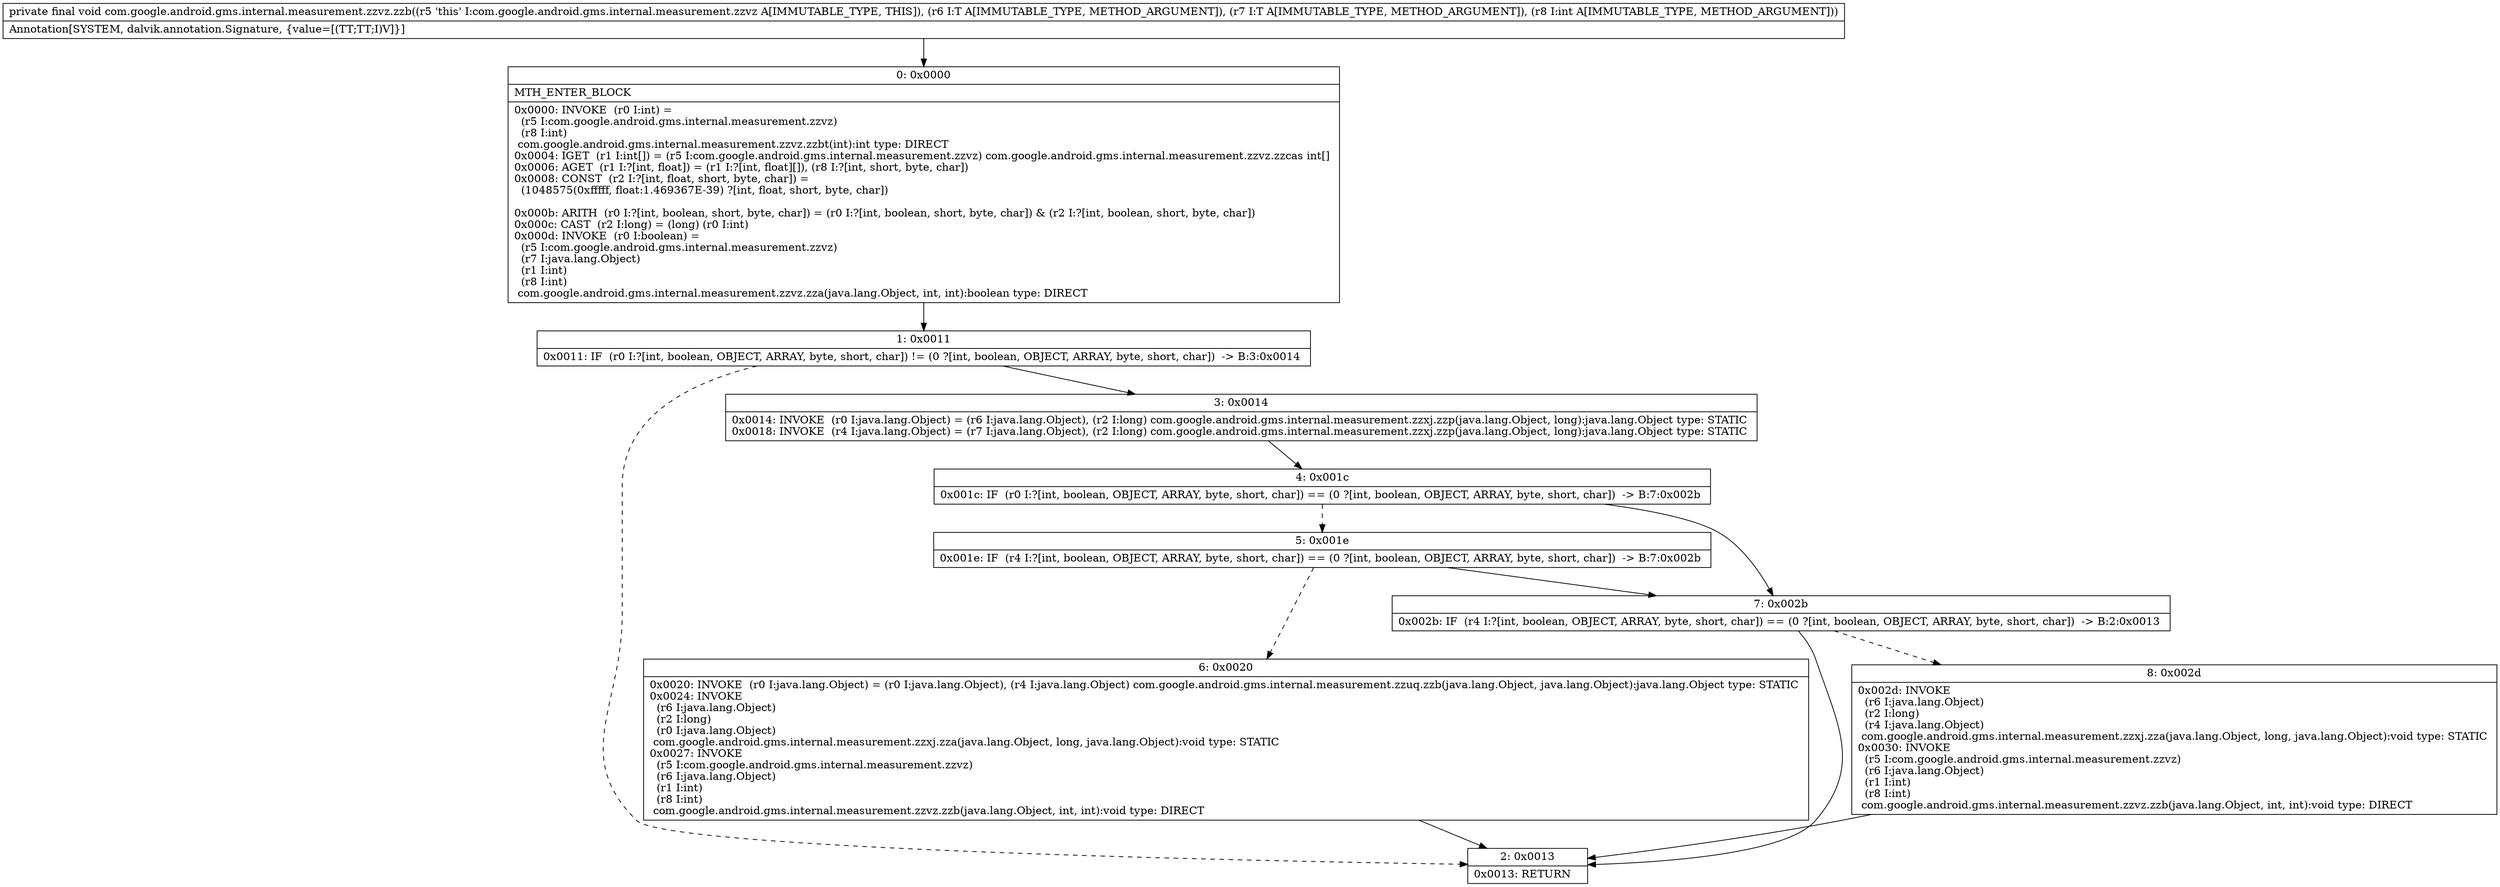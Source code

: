 digraph "CFG forcom.google.android.gms.internal.measurement.zzvz.zzb(Ljava\/lang\/Object;Ljava\/lang\/Object;I)V" {
Node_0 [shape=record,label="{0\:\ 0x0000|MTH_ENTER_BLOCK\l|0x0000: INVOKE  (r0 I:int) = \l  (r5 I:com.google.android.gms.internal.measurement.zzvz)\l  (r8 I:int)\l com.google.android.gms.internal.measurement.zzvz.zzbt(int):int type: DIRECT \l0x0004: IGET  (r1 I:int[]) = (r5 I:com.google.android.gms.internal.measurement.zzvz) com.google.android.gms.internal.measurement.zzvz.zzcas int[] \l0x0006: AGET  (r1 I:?[int, float]) = (r1 I:?[int, float][]), (r8 I:?[int, short, byte, char]) \l0x0008: CONST  (r2 I:?[int, float, short, byte, char]) = \l  (1048575(0xfffff, float:1.469367E\-39) ?[int, float, short, byte, char])\l \l0x000b: ARITH  (r0 I:?[int, boolean, short, byte, char]) = (r0 I:?[int, boolean, short, byte, char]) & (r2 I:?[int, boolean, short, byte, char]) \l0x000c: CAST  (r2 I:long) = (long) (r0 I:int) \l0x000d: INVOKE  (r0 I:boolean) = \l  (r5 I:com.google.android.gms.internal.measurement.zzvz)\l  (r7 I:java.lang.Object)\l  (r1 I:int)\l  (r8 I:int)\l com.google.android.gms.internal.measurement.zzvz.zza(java.lang.Object, int, int):boolean type: DIRECT \l}"];
Node_1 [shape=record,label="{1\:\ 0x0011|0x0011: IF  (r0 I:?[int, boolean, OBJECT, ARRAY, byte, short, char]) != (0 ?[int, boolean, OBJECT, ARRAY, byte, short, char])  \-\> B:3:0x0014 \l}"];
Node_2 [shape=record,label="{2\:\ 0x0013|0x0013: RETURN   \l}"];
Node_3 [shape=record,label="{3\:\ 0x0014|0x0014: INVOKE  (r0 I:java.lang.Object) = (r6 I:java.lang.Object), (r2 I:long) com.google.android.gms.internal.measurement.zzxj.zzp(java.lang.Object, long):java.lang.Object type: STATIC \l0x0018: INVOKE  (r4 I:java.lang.Object) = (r7 I:java.lang.Object), (r2 I:long) com.google.android.gms.internal.measurement.zzxj.zzp(java.lang.Object, long):java.lang.Object type: STATIC \l}"];
Node_4 [shape=record,label="{4\:\ 0x001c|0x001c: IF  (r0 I:?[int, boolean, OBJECT, ARRAY, byte, short, char]) == (0 ?[int, boolean, OBJECT, ARRAY, byte, short, char])  \-\> B:7:0x002b \l}"];
Node_5 [shape=record,label="{5\:\ 0x001e|0x001e: IF  (r4 I:?[int, boolean, OBJECT, ARRAY, byte, short, char]) == (0 ?[int, boolean, OBJECT, ARRAY, byte, short, char])  \-\> B:7:0x002b \l}"];
Node_6 [shape=record,label="{6\:\ 0x0020|0x0020: INVOKE  (r0 I:java.lang.Object) = (r0 I:java.lang.Object), (r4 I:java.lang.Object) com.google.android.gms.internal.measurement.zzuq.zzb(java.lang.Object, java.lang.Object):java.lang.Object type: STATIC \l0x0024: INVOKE  \l  (r6 I:java.lang.Object)\l  (r2 I:long)\l  (r0 I:java.lang.Object)\l com.google.android.gms.internal.measurement.zzxj.zza(java.lang.Object, long, java.lang.Object):void type: STATIC \l0x0027: INVOKE  \l  (r5 I:com.google.android.gms.internal.measurement.zzvz)\l  (r6 I:java.lang.Object)\l  (r1 I:int)\l  (r8 I:int)\l com.google.android.gms.internal.measurement.zzvz.zzb(java.lang.Object, int, int):void type: DIRECT \l}"];
Node_7 [shape=record,label="{7\:\ 0x002b|0x002b: IF  (r4 I:?[int, boolean, OBJECT, ARRAY, byte, short, char]) == (0 ?[int, boolean, OBJECT, ARRAY, byte, short, char])  \-\> B:2:0x0013 \l}"];
Node_8 [shape=record,label="{8\:\ 0x002d|0x002d: INVOKE  \l  (r6 I:java.lang.Object)\l  (r2 I:long)\l  (r4 I:java.lang.Object)\l com.google.android.gms.internal.measurement.zzxj.zza(java.lang.Object, long, java.lang.Object):void type: STATIC \l0x0030: INVOKE  \l  (r5 I:com.google.android.gms.internal.measurement.zzvz)\l  (r6 I:java.lang.Object)\l  (r1 I:int)\l  (r8 I:int)\l com.google.android.gms.internal.measurement.zzvz.zzb(java.lang.Object, int, int):void type: DIRECT \l}"];
MethodNode[shape=record,label="{private final void com.google.android.gms.internal.measurement.zzvz.zzb((r5 'this' I:com.google.android.gms.internal.measurement.zzvz A[IMMUTABLE_TYPE, THIS]), (r6 I:T A[IMMUTABLE_TYPE, METHOD_ARGUMENT]), (r7 I:T A[IMMUTABLE_TYPE, METHOD_ARGUMENT]), (r8 I:int A[IMMUTABLE_TYPE, METHOD_ARGUMENT]))  | Annotation[SYSTEM, dalvik.annotation.Signature, \{value=[(TT;TT;I)V]\}]\l}"];
MethodNode -> Node_0;
Node_0 -> Node_1;
Node_1 -> Node_2[style=dashed];
Node_1 -> Node_3;
Node_3 -> Node_4;
Node_4 -> Node_5[style=dashed];
Node_4 -> Node_7;
Node_5 -> Node_6[style=dashed];
Node_5 -> Node_7;
Node_6 -> Node_2;
Node_7 -> Node_2;
Node_7 -> Node_8[style=dashed];
Node_8 -> Node_2;
}

